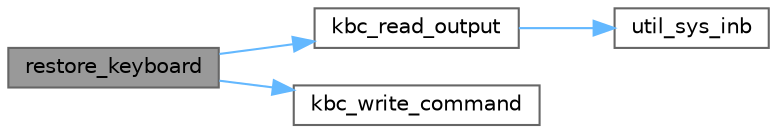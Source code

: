 digraph "restore_keyboard"
{
 // LATEX_PDF_SIZE
  bgcolor="transparent";
  edge [fontname=Helvetica,fontsize=10,labelfontname=Helvetica,labelfontsize=10];
  node [fontname=Helvetica,fontsize=10,shape=box,height=0.2,width=0.4];
  rankdir="LR";
  Node1 [id="Node000001",label="restore_keyboard",height=0.2,width=0.4,color="gray40", fillcolor="grey60", style="filled", fontcolor="black",tooltip="Restores the keyboard to default configuration."];
  Node1 -> Node2 [id="edge1_Node000001_Node000002",color="steelblue1",style="solid",tooltip=" "];
  Node2 [id="Node000002",label="kbc_read_output",height=0.2,width=0.4,color="grey40", fillcolor="white", style="filled",URL="$keyboard__and__mouse_8c.html#a96a58da8f498883efa9ba37f49146dc1",tooltip="Reads the output buffer of the KBC."];
  Node2 -> Node3 [id="edge2_Node000002_Node000003",color="steelblue1",style="solid",tooltip=" "];
  Node3 [id="Node000003",label="util_sys_inb",height=0.2,width=0.4,color="grey40", fillcolor="white", style="filled",URL="$utils_8c.html#a79a031a8611f5b2d6afa4158e92b0fb4",tooltip="Function that reads a byte from a given port."];
  Node1 -> Node4 [id="edge3_Node000001_Node000004",color="steelblue1",style="solid",tooltip=" "];
  Node4 [id="Node000004",label="kbc_write_command",height=0.2,width=0.4,color="grey40", fillcolor="white", style="filled",URL="$keyboard__and__mouse_8c.html#adc518359e3360363766aeb037a97f3bc",tooltip="Writes a command byte to the KBC."];
}
